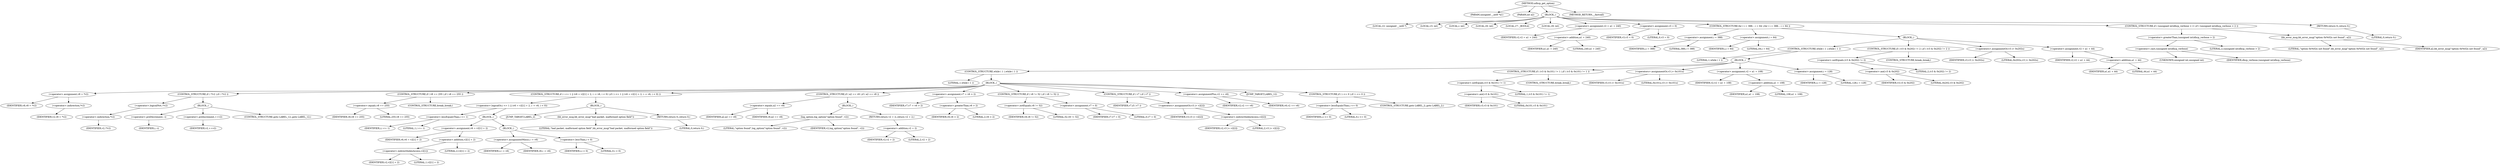 digraph udhcp_get_option {  
"1000107" [label = "(METHOD,udhcp_get_option)" ]
"1000108" [label = "(PARAM,unsigned __int8 *a1)" ]
"1000109" [label = "(PARAM,int a2)" ]
"1000110" [label = "(BLOCK,,)" ]
"1000111" [label = "(LOCAL,v2: unsigned __int8 *)" ]
"1000112" [label = "(LOCAL,v3: int)" ]
"1000113" [label = "(LOCAL,i: int)" ]
"1000114" [label = "(LOCAL,v6: int)" ]
"1000115" [label = "(LOCAL,v7: _BOOL4)" ]
"1000116" [label = "(LOCAL,v8: int)" ]
"1000117" [label = "(<operator>.assignment,v2 = a1 + 240)" ]
"1000118" [label = "(IDENTIFIER,v2,v2 = a1 + 240)" ]
"1000119" [label = "(<operator>.addition,a1 + 240)" ]
"1000120" [label = "(IDENTIFIER,a1,a1 + 240)" ]
"1000121" [label = "(LITERAL,240,a1 + 240)" ]
"1000122" [label = "(<operator>.assignment,v3 = 0)" ]
"1000123" [label = "(IDENTIFIER,v3,v3 = 0)" ]
"1000124" [label = "(LITERAL,0,v3 = 0)" ]
"1000125" [label = "(CONTROL_STRUCTURE,for ( i = 388; ; i = 64 ),for ( i = 388; ; i = 64 ))" ]
"1000126" [label = "(<operator>.assignment,i = 388)" ]
"1000127" [label = "(IDENTIFIER,i,i = 388)" ]
"1000128" [label = "(LITERAL,388,i = 388)" ]
"1000129" [label = "(<operator>.assignment,i = 64)" ]
"1000130" [label = "(IDENTIFIER,i,i = 64)" ]
"1000131" [label = "(LITERAL,64,i = 64)" ]
"1000132" [label = "(BLOCK,,)" ]
"1000133" [label = "(CONTROL_STRUCTURE,while ( 1 ),while ( 1 ))" ]
"1000134" [label = "(LITERAL,1,while ( 1 ))" ]
"1000135" [label = "(BLOCK,,)" ]
"1000136" [label = "(CONTROL_STRUCTURE,while ( 1 ),while ( 1 ))" ]
"1000137" [label = "(LITERAL,1,while ( 1 ))" ]
"1000138" [label = "(BLOCK,,)" ]
"1000139" [label = "(<operator>.assignment,v8 = *v2)" ]
"1000140" [label = "(IDENTIFIER,v8,v8 = *v2)" ]
"1000141" [label = "(<operator>.indirection,*v2)" ]
"1000142" [label = "(IDENTIFIER,v2,v8 = *v2)" ]
"1000143" [label = "(CONTROL_STRUCTURE,if ( !*v2 ),if ( !*v2 ))" ]
"1000144" [label = "(<operator>.logicalNot,!*v2)" ]
"1000145" [label = "(<operator>.indirection,*v2)" ]
"1000146" [label = "(IDENTIFIER,v2,!*v2)" ]
"1000147" [label = "(BLOCK,,)" ]
"1000148" [label = "(<operator>.preDecrement,--i)" ]
"1000149" [label = "(IDENTIFIER,i,--i)" ]
"1000150" [label = "(<operator>.preIncrement,++v2)" ]
"1000151" [label = "(IDENTIFIER,v2,++v2)" ]
"1000152" [label = "(CONTROL_STRUCTURE,goto LABEL_12;,goto LABEL_12;)" ]
"1000153" [label = "(CONTROL_STRUCTURE,if ( v8 == 255 ),if ( v8 == 255 ))" ]
"1000154" [label = "(<operator>.equals,v8 == 255)" ]
"1000155" [label = "(IDENTIFIER,v8,v8 == 255)" ]
"1000156" [label = "(LITERAL,255,v8 == 255)" ]
"1000157" [label = "(CONTROL_STRUCTURE,break;,break;)" ]
"1000158" [label = "(CONTROL_STRUCTURE,if ( i <= 1 || (v6 = v2[1] + 2, i -= v6, i < 0) ),if ( i <= 1 || (v6 = v2[1] + 2, i -= v6, i < 0) ))" ]
"1000159" [label = "(<operator>.logicalOr,i <= 1 || (v6 = v2[1] + 2, i -= v6, i < 0))" ]
"1000160" [label = "(<operator>.lessEqualsThan,i <= 1)" ]
"1000161" [label = "(IDENTIFIER,i,i <= 1)" ]
"1000162" [label = "(LITERAL,1,i <= 1)" ]
"1000163" [label = "(BLOCK,,)" ]
"1000164" [label = "(<operator>.assignment,v6 = v2[1] + 2)" ]
"1000165" [label = "(IDENTIFIER,v6,v6 = v2[1] + 2)" ]
"1000166" [label = "(<operator>.addition,v2[1] + 2)" ]
"1000167" [label = "(<operator>.indirectIndexAccess,v2[1])" ]
"1000168" [label = "(IDENTIFIER,v2,v2[1] + 2)" ]
"1000169" [label = "(LITERAL,1,v2[1] + 2)" ]
"1000170" [label = "(LITERAL,2,v2[1] + 2)" ]
"1000171" [label = "(BLOCK,,)" ]
"1000172" [label = "(<operator>.assignmentMinus,i -= v6)" ]
"1000173" [label = "(IDENTIFIER,i,i -= v6)" ]
"1000174" [label = "(IDENTIFIER,v6,i -= v6)" ]
"1000175" [label = "(<operator>.lessThan,i < 0)" ]
"1000176" [label = "(IDENTIFIER,i,i < 0)" ]
"1000177" [label = "(LITERAL,0,i < 0)" ]
"1000178" [label = "(BLOCK,,)" ]
"1000179" [label = "(JUMP_TARGET,LABEL_2)" ]
"1000180" [label = "(bb_error_msg,bb_error_msg(\"bad packet, malformed option field\"))" ]
"1000181" [label = "(LITERAL,\"bad packet, malformed option field\",bb_error_msg(\"bad packet, malformed option field\"))" ]
"1000182" [label = "(RETURN,return 0;,return 0;)" ]
"1000183" [label = "(LITERAL,0,return 0;)" ]
"1000184" [label = "(CONTROL_STRUCTURE,if ( a2 == v8 ),if ( a2 == v8 ))" ]
"1000185" [label = "(<operator>.equals,a2 == v8)" ]
"1000186" [label = "(IDENTIFIER,a2,a2 == v8)" ]
"1000187" [label = "(IDENTIFIER,v8,a2 == v8)" ]
"1000188" [label = "(BLOCK,,)" ]
"1000189" [label = "(log_option,log_option(\"option found\", v2))" ]
"1000190" [label = "(LITERAL,\"option found\",log_option(\"option found\", v2))" ]
"1000191" [label = "(IDENTIFIER,v2,log_option(\"option found\", v2))" ]
"1000192" [label = "(RETURN,return v2 + 2;,return v2 + 2;)" ]
"1000193" [label = "(<operator>.addition,v2 + 2)" ]
"1000194" [label = "(IDENTIFIER,v2,v2 + 2)" ]
"1000195" [label = "(LITERAL,2,v2 + 2)" ]
"1000196" [label = "(<operator>.assignment,v7 = v6 > 2)" ]
"1000197" [label = "(IDENTIFIER,v7,v7 = v6 > 2)" ]
"1000198" [label = "(<operator>.greaterThan,v6 > 2)" ]
"1000199" [label = "(IDENTIFIER,v6,v6 > 2)" ]
"1000200" [label = "(LITERAL,2,v6 > 2)" ]
"1000201" [label = "(CONTROL_STRUCTURE,if ( v8 != 52 ),if ( v8 != 52 ))" ]
"1000202" [label = "(<operator>.notEquals,v8 != 52)" ]
"1000203" [label = "(IDENTIFIER,v8,v8 != 52)" ]
"1000204" [label = "(LITERAL,52,v8 != 52)" ]
"1000205" [label = "(<operator>.assignment,v7 = 0)" ]
"1000206" [label = "(IDENTIFIER,v7,v7 = 0)" ]
"1000207" [label = "(LITERAL,0,v7 = 0)" ]
"1000208" [label = "(CONTROL_STRUCTURE,if ( v7 ),if ( v7 ))" ]
"1000209" [label = "(IDENTIFIER,v7,if ( v7 ))" ]
"1000210" [label = "(<operators>.assignmentOr,v3 |= v2[2])" ]
"1000211" [label = "(IDENTIFIER,v3,v3 |= v2[2])" ]
"1000212" [label = "(<operator>.indirectIndexAccess,v2[2])" ]
"1000213" [label = "(IDENTIFIER,v2,v3 |= v2[2])" ]
"1000214" [label = "(LITERAL,2,v3 |= v2[2])" ]
"1000215" [label = "(<operator>.assignmentPlus,v2 += v6)" ]
"1000216" [label = "(IDENTIFIER,v2,v2 += v6)" ]
"1000217" [label = "(IDENTIFIER,v6,v2 += v6)" ]
"1000218" [label = "(JUMP_TARGET,LABEL_12)" ]
"1000219" [label = "(CONTROL_STRUCTURE,if ( i <= 0 ),if ( i <= 0 ))" ]
"1000220" [label = "(<operator>.lessEqualsThan,i <= 0)" ]
"1000221" [label = "(IDENTIFIER,i,i <= 0)" ]
"1000222" [label = "(LITERAL,0,i <= 0)" ]
"1000223" [label = "(CONTROL_STRUCTURE,goto LABEL_2;,goto LABEL_2;)" ]
"1000224" [label = "(CONTROL_STRUCTURE,if ( (v3 & 0x101) != 1 ),if ( (v3 & 0x101) != 1 ))" ]
"1000225" [label = "(<operator>.notEquals,(v3 & 0x101) != 1)" ]
"1000226" [label = "(<operator>.and,v3 & 0x101)" ]
"1000227" [label = "(IDENTIFIER,v3,v3 & 0x101)" ]
"1000228" [label = "(LITERAL,0x101,v3 & 0x101)" ]
"1000229" [label = "(LITERAL,1,(v3 & 0x101) != 1)" ]
"1000230" [label = "(CONTROL_STRUCTURE,break;,break;)" ]
"1000231" [label = "(<operators>.assignmentOr,v3 |= 0x101u)" ]
"1000232" [label = "(IDENTIFIER,v3,v3 |= 0x101u)" ]
"1000233" [label = "(LITERAL,0x101u,v3 |= 0x101u)" ]
"1000234" [label = "(<operator>.assignment,v2 = a1 + 108)" ]
"1000235" [label = "(IDENTIFIER,v2,v2 = a1 + 108)" ]
"1000236" [label = "(<operator>.addition,a1 + 108)" ]
"1000237" [label = "(IDENTIFIER,a1,a1 + 108)" ]
"1000238" [label = "(LITERAL,108,a1 + 108)" ]
"1000239" [label = "(<operator>.assignment,i = 128)" ]
"1000240" [label = "(IDENTIFIER,i,i = 128)" ]
"1000241" [label = "(LITERAL,128,i = 128)" ]
"1000242" [label = "(CONTROL_STRUCTURE,if ( (v3 & 0x202) != 2 ),if ( (v3 & 0x202) != 2 ))" ]
"1000243" [label = "(<operator>.notEquals,(v3 & 0x202) != 2)" ]
"1000244" [label = "(<operator>.and,v3 & 0x202)" ]
"1000245" [label = "(IDENTIFIER,v3,v3 & 0x202)" ]
"1000246" [label = "(LITERAL,0x202,v3 & 0x202)" ]
"1000247" [label = "(LITERAL,2,(v3 & 0x202) != 2)" ]
"1000248" [label = "(CONTROL_STRUCTURE,break;,break;)" ]
"1000249" [label = "(<operators>.assignmentOr,v3 |= 0x202u)" ]
"1000250" [label = "(IDENTIFIER,v3,v3 |= 0x202u)" ]
"1000251" [label = "(LITERAL,0x202u,v3 |= 0x202u)" ]
"1000252" [label = "(<operator>.assignment,v2 = a1 + 44)" ]
"1000253" [label = "(IDENTIFIER,v2,v2 = a1 + 44)" ]
"1000254" [label = "(<operator>.addition,a1 + 44)" ]
"1000255" [label = "(IDENTIFIER,a1,a1 + 44)" ]
"1000256" [label = "(LITERAL,44,a1 + 44)" ]
"1000257" [label = "(CONTROL_STRUCTURE,if ( (unsigned int)dhcp_verbose > 2 ),if ( (unsigned int)dhcp_verbose > 2 ))" ]
"1000258" [label = "(<operator>.greaterThan,(unsigned int)dhcp_verbose > 2)" ]
"1000259" [label = "(<operator>.cast,(unsigned int)dhcp_verbose)" ]
"1000260" [label = "(UNKNOWN,unsigned int,unsigned int)" ]
"1000261" [label = "(IDENTIFIER,dhcp_verbose,(unsigned int)dhcp_verbose)" ]
"1000262" [label = "(LITERAL,2,(unsigned int)dhcp_verbose > 2)" ]
"1000263" [label = "(bb_error_msg,bb_error_msg(\"option 0x%02x not found\", a2))" ]
"1000264" [label = "(LITERAL,\"option 0x%02x not found\",bb_error_msg(\"option 0x%02x not found\", a2))" ]
"1000265" [label = "(IDENTIFIER,a2,bb_error_msg(\"option 0x%02x not found\", a2))" ]
"1000266" [label = "(RETURN,return 0;,return 0;)" ]
"1000267" [label = "(LITERAL,0,return 0;)" ]
"1000268" [label = "(METHOD_RETURN,__fastcall)" ]
  "1000107" -> "1000108" 
  "1000107" -> "1000109" 
  "1000107" -> "1000110" 
  "1000107" -> "1000268" 
  "1000110" -> "1000111" 
  "1000110" -> "1000112" 
  "1000110" -> "1000113" 
  "1000110" -> "1000114" 
  "1000110" -> "1000115" 
  "1000110" -> "1000116" 
  "1000110" -> "1000117" 
  "1000110" -> "1000122" 
  "1000110" -> "1000125" 
  "1000110" -> "1000257" 
  "1000110" -> "1000266" 
  "1000117" -> "1000118" 
  "1000117" -> "1000119" 
  "1000119" -> "1000120" 
  "1000119" -> "1000121" 
  "1000122" -> "1000123" 
  "1000122" -> "1000124" 
  "1000125" -> "1000126" 
  "1000125" -> "1000129" 
  "1000125" -> "1000132" 
  "1000126" -> "1000127" 
  "1000126" -> "1000128" 
  "1000129" -> "1000130" 
  "1000129" -> "1000131" 
  "1000132" -> "1000133" 
  "1000132" -> "1000242" 
  "1000132" -> "1000249" 
  "1000132" -> "1000252" 
  "1000133" -> "1000134" 
  "1000133" -> "1000135" 
  "1000135" -> "1000136" 
  "1000135" -> "1000224" 
  "1000135" -> "1000231" 
  "1000135" -> "1000234" 
  "1000135" -> "1000239" 
  "1000136" -> "1000137" 
  "1000136" -> "1000138" 
  "1000138" -> "1000139" 
  "1000138" -> "1000143" 
  "1000138" -> "1000153" 
  "1000138" -> "1000158" 
  "1000138" -> "1000184" 
  "1000138" -> "1000196" 
  "1000138" -> "1000201" 
  "1000138" -> "1000208" 
  "1000138" -> "1000215" 
  "1000138" -> "1000218" 
  "1000138" -> "1000219" 
  "1000139" -> "1000140" 
  "1000139" -> "1000141" 
  "1000141" -> "1000142" 
  "1000143" -> "1000144" 
  "1000143" -> "1000147" 
  "1000144" -> "1000145" 
  "1000145" -> "1000146" 
  "1000147" -> "1000148" 
  "1000147" -> "1000150" 
  "1000147" -> "1000152" 
  "1000148" -> "1000149" 
  "1000150" -> "1000151" 
  "1000153" -> "1000154" 
  "1000153" -> "1000157" 
  "1000154" -> "1000155" 
  "1000154" -> "1000156" 
  "1000158" -> "1000159" 
  "1000158" -> "1000178" 
  "1000159" -> "1000160" 
  "1000159" -> "1000163" 
  "1000160" -> "1000161" 
  "1000160" -> "1000162" 
  "1000163" -> "1000164" 
  "1000163" -> "1000171" 
  "1000164" -> "1000165" 
  "1000164" -> "1000166" 
  "1000166" -> "1000167" 
  "1000166" -> "1000170" 
  "1000167" -> "1000168" 
  "1000167" -> "1000169" 
  "1000171" -> "1000172" 
  "1000171" -> "1000175" 
  "1000172" -> "1000173" 
  "1000172" -> "1000174" 
  "1000175" -> "1000176" 
  "1000175" -> "1000177" 
  "1000178" -> "1000179" 
  "1000178" -> "1000180" 
  "1000178" -> "1000182" 
  "1000180" -> "1000181" 
  "1000182" -> "1000183" 
  "1000184" -> "1000185" 
  "1000184" -> "1000188" 
  "1000185" -> "1000186" 
  "1000185" -> "1000187" 
  "1000188" -> "1000189" 
  "1000188" -> "1000192" 
  "1000189" -> "1000190" 
  "1000189" -> "1000191" 
  "1000192" -> "1000193" 
  "1000193" -> "1000194" 
  "1000193" -> "1000195" 
  "1000196" -> "1000197" 
  "1000196" -> "1000198" 
  "1000198" -> "1000199" 
  "1000198" -> "1000200" 
  "1000201" -> "1000202" 
  "1000201" -> "1000205" 
  "1000202" -> "1000203" 
  "1000202" -> "1000204" 
  "1000205" -> "1000206" 
  "1000205" -> "1000207" 
  "1000208" -> "1000209" 
  "1000208" -> "1000210" 
  "1000210" -> "1000211" 
  "1000210" -> "1000212" 
  "1000212" -> "1000213" 
  "1000212" -> "1000214" 
  "1000215" -> "1000216" 
  "1000215" -> "1000217" 
  "1000219" -> "1000220" 
  "1000219" -> "1000223" 
  "1000220" -> "1000221" 
  "1000220" -> "1000222" 
  "1000224" -> "1000225" 
  "1000224" -> "1000230" 
  "1000225" -> "1000226" 
  "1000225" -> "1000229" 
  "1000226" -> "1000227" 
  "1000226" -> "1000228" 
  "1000231" -> "1000232" 
  "1000231" -> "1000233" 
  "1000234" -> "1000235" 
  "1000234" -> "1000236" 
  "1000236" -> "1000237" 
  "1000236" -> "1000238" 
  "1000239" -> "1000240" 
  "1000239" -> "1000241" 
  "1000242" -> "1000243" 
  "1000242" -> "1000248" 
  "1000243" -> "1000244" 
  "1000243" -> "1000247" 
  "1000244" -> "1000245" 
  "1000244" -> "1000246" 
  "1000249" -> "1000250" 
  "1000249" -> "1000251" 
  "1000252" -> "1000253" 
  "1000252" -> "1000254" 
  "1000254" -> "1000255" 
  "1000254" -> "1000256" 
  "1000257" -> "1000258" 
  "1000257" -> "1000263" 
  "1000258" -> "1000259" 
  "1000258" -> "1000262" 
  "1000259" -> "1000260" 
  "1000259" -> "1000261" 
  "1000263" -> "1000264" 
  "1000263" -> "1000265" 
  "1000266" -> "1000267" 
}
